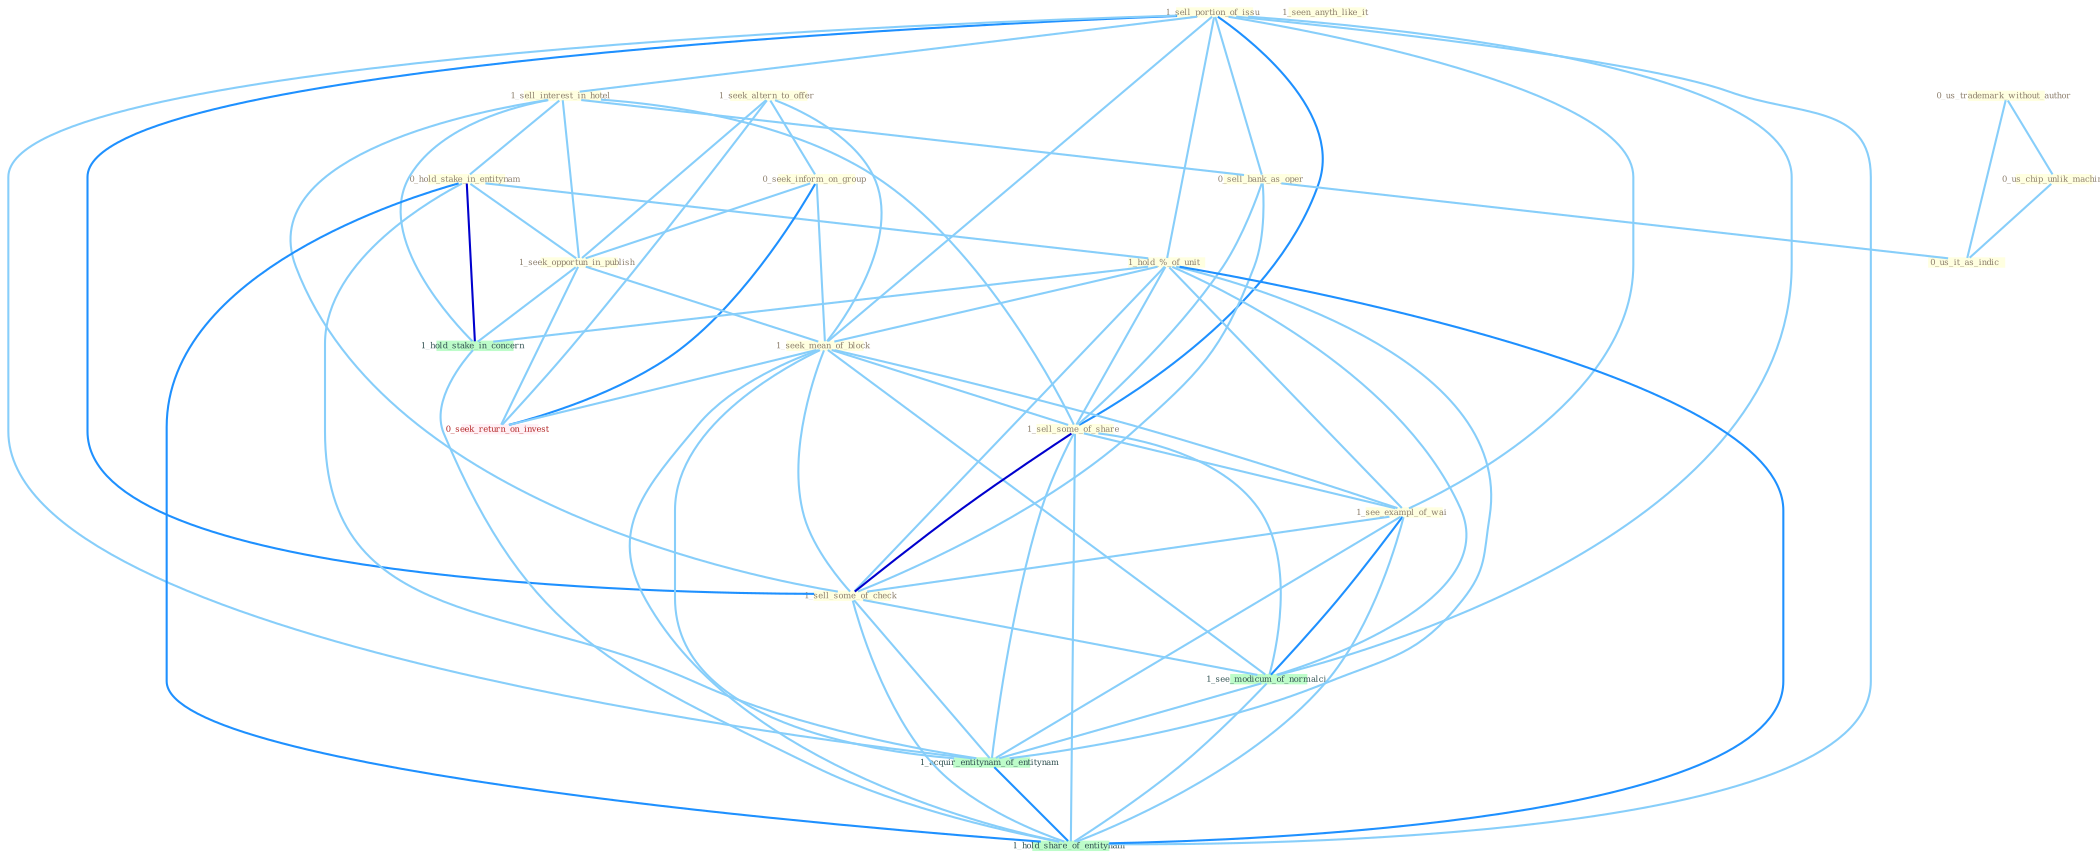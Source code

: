 Graph G{ 
    node
    [shape=polygon,style=filled,width=.5,height=.06,color="#BDFCC9",fixedsize=true,fontsize=4,
    fontcolor="#2f4f4f"];
    {node
    [color="#ffffe0", fontcolor="#8b7d6b"] "1_sell_portion_of_issu " "1_sell_interest_in_hotel " "1_seek_altern_to_offer " "0_us_trademark_without_author " "0_hold_stake_in_entitynam " "0_seek_inform_on_group " "0_sell_bank_as_oper " "1_seek_opportun_in_publish " "1_hold_%_of_unit " "1_seen_anyth_like_it " "0_us_chip_unlik_machin " "1_seek_mean_of_block " "1_sell_some_of_share " "1_see_exampl_of_wai " "0_us_it_as_indic " "1_sell_some_of_check "}
{node [color="#fff0f5", fontcolor="#b22222"] "0_seek_return_on_invest "}
edge [color="#B0E2FF"];

	"1_sell_portion_of_issu " -- "1_sell_interest_in_hotel " [w="1", color="#87cefa" ];
	"1_sell_portion_of_issu " -- "0_sell_bank_as_oper " [w="1", color="#87cefa" ];
	"1_sell_portion_of_issu " -- "1_hold_%_of_unit " [w="1", color="#87cefa" ];
	"1_sell_portion_of_issu " -- "1_seek_mean_of_block " [w="1", color="#87cefa" ];
	"1_sell_portion_of_issu " -- "1_sell_some_of_share " [w="2", color="#1e90ff" , len=0.8];
	"1_sell_portion_of_issu " -- "1_see_exampl_of_wai " [w="1", color="#87cefa" ];
	"1_sell_portion_of_issu " -- "1_sell_some_of_check " [w="2", color="#1e90ff" , len=0.8];
	"1_sell_portion_of_issu " -- "1_see_modicum_of_normalci " [w="1", color="#87cefa" ];
	"1_sell_portion_of_issu " -- "1_acquir_entitynam_of_entitynam " [w="1", color="#87cefa" ];
	"1_sell_portion_of_issu " -- "1_hold_share_of_entitynam " [w="1", color="#87cefa" ];
	"1_sell_interest_in_hotel " -- "0_hold_stake_in_entitynam " [w="1", color="#87cefa" ];
	"1_sell_interest_in_hotel " -- "0_sell_bank_as_oper " [w="1", color="#87cefa" ];
	"1_sell_interest_in_hotel " -- "1_seek_opportun_in_publish " [w="1", color="#87cefa" ];
	"1_sell_interest_in_hotel " -- "1_sell_some_of_share " [w="1", color="#87cefa" ];
	"1_sell_interest_in_hotel " -- "1_sell_some_of_check " [w="1", color="#87cefa" ];
	"1_sell_interest_in_hotel " -- "1_hold_stake_in_concern " [w="1", color="#87cefa" ];
	"1_seek_altern_to_offer " -- "0_seek_inform_on_group " [w="1", color="#87cefa" ];
	"1_seek_altern_to_offer " -- "1_seek_opportun_in_publish " [w="1", color="#87cefa" ];
	"1_seek_altern_to_offer " -- "1_seek_mean_of_block " [w="1", color="#87cefa" ];
	"1_seek_altern_to_offer " -- "0_seek_return_on_invest " [w="1", color="#87cefa" ];
	"0_us_trademark_without_author " -- "0_us_chip_unlik_machin " [w="1", color="#87cefa" ];
	"0_us_trademark_without_author " -- "0_us_it_as_indic " [w="1", color="#87cefa" ];
	"0_hold_stake_in_entitynam " -- "1_seek_opportun_in_publish " [w="1", color="#87cefa" ];
	"0_hold_stake_in_entitynam " -- "1_hold_%_of_unit " [w="1", color="#87cefa" ];
	"0_hold_stake_in_entitynam " -- "1_hold_stake_in_concern " [w="3", color="#0000cd" , len=0.6];
	"0_hold_stake_in_entitynam " -- "1_acquir_entitynam_of_entitynam " [w="1", color="#87cefa" ];
	"0_hold_stake_in_entitynam " -- "1_hold_share_of_entitynam " [w="2", color="#1e90ff" , len=0.8];
	"0_seek_inform_on_group " -- "1_seek_opportun_in_publish " [w="1", color="#87cefa" ];
	"0_seek_inform_on_group " -- "1_seek_mean_of_block " [w="1", color="#87cefa" ];
	"0_seek_inform_on_group " -- "0_seek_return_on_invest " [w="2", color="#1e90ff" , len=0.8];
	"0_sell_bank_as_oper " -- "1_sell_some_of_share " [w="1", color="#87cefa" ];
	"0_sell_bank_as_oper " -- "0_us_it_as_indic " [w="1", color="#87cefa" ];
	"0_sell_bank_as_oper " -- "1_sell_some_of_check " [w="1", color="#87cefa" ];
	"1_seek_opportun_in_publish " -- "1_seek_mean_of_block " [w="1", color="#87cefa" ];
	"1_seek_opportun_in_publish " -- "1_hold_stake_in_concern " [w="1", color="#87cefa" ];
	"1_seek_opportun_in_publish " -- "0_seek_return_on_invest " [w="1", color="#87cefa" ];
	"1_hold_%_of_unit " -- "1_seek_mean_of_block " [w="1", color="#87cefa" ];
	"1_hold_%_of_unit " -- "1_sell_some_of_share " [w="1", color="#87cefa" ];
	"1_hold_%_of_unit " -- "1_see_exampl_of_wai " [w="1", color="#87cefa" ];
	"1_hold_%_of_unit " -- "1_sell_some_of_check " [w="1", color="#87cefa" ];
	"1_hold_%_of_unit " -- "1_hold_stake_in_concern " [w="1", color="#87cefa" ];
	"1_hold_%_of_unit " -- "1_see_modicum_of_normalci " [w="1", color="#87cefa" ];
	"1_hold_%_of_unit " -- "1_acquir_entitynam_of_entitynam " [w="1", color="#87cefa" ];
	"1_hold_%_of_unit " -- "1_hold_share_of_entitynam " [w="2", color="#1e90ff" , len=0.8];
	"0_us_chip_unlik_machin " -- "0_us_it_as_indic " [w="1", color="#87cefa" ];
	"1_seek_mean_of_block " -- "1_sell_some_of_share " [w="1", color="#87cefa" ];
	"1_seek_mean_of_block " -- "1_see_exampl_of_wai " [w="1", color="#87cefa" ];
	"1_seek_mean_of_block " -- "1_sell_some_of_check " [w="1", color="#87cefa" ];
	"1_seek_mean_of_block " -- "0_seek_return_on_invest " [w="1", color="#87cefa" ];
	"1_seek_mean_of_block " -- "1_see_modicum_of_normalci " [w="1", color="#87cefa" ];
	"1_seek_mean_of_block " -- "1_acquir_entitynam_of_entitynam " [w="1", color="#87cefa" ];
	"1_seek_mean_of_block " -- "1_hold_share_of_entitynam " [w="1", color="#87cefa" ];
	"1_sell_some_of_share " -- "1_see_exampl_of_wai " [w="1", color="#87cefa" ];
	"1_sell_some_of_share " -- "1_sell_some_of_check " [w="3", color="#0000cd" , len=0.6];
	"1_sell_some_of_share " -- "1_see_modicum_of_normalci " [w="1", color="#87cefa" ];
	"1_sell_some_of_share " -- "1_acquir_entitynam_of_entitynam " [w="1", color="#87cefa" ];
	"1_sell_some_of_share " -- "1_hold_share_of_entitynam " [w="1", color="#87cefa" ];
	"1_see_exampl_of_wai " -- "1_sell_some_of_check " [w="1", color="#87cefa" ];
	"1_see_exampl_of_wai " -- "1_see_modicum_of_normalci " [w="2", color="#1e90ff" , len=0.8];
	"1_see_exampl_of_wai " -- "1_acquir_entitynam_of_entitynam " [w="1", color="#87cefa" ];
	"1_see_exampl_of_wai " -- "1_hold_share_of_entitynam " [w="1", color="#87cefa" ];
	"1_sell_some_of_check " -- "1_see_modicum_of_normalci " [w="1", color="#87cefa" ];
	"1_sell_some_of_check " -- "1_acquir_entitynam_of_entitynam " [w="1", color="#87cefa" ];
	"1_sell_some_of_check " -- "1_hold_share_of_entitynam " [w="1", color="#87cefa" ];
	"1_hold_stake_in_concern " -- "1_hold_share_of_entitynam " [w="1", color="#87cefa" ];
	"1_see_modicum_of_normalci " -- "1_acquir_entitynam_of_entitynam " [w="1", color="#87cefa" ];
	"1_see_modicum_of_normalci " -- "1_hold_share_of_entitynam " [w="1", color="#87cefa" ];
	"1_acquir_entitynam_of_entitynam " -- "1_hold_share_of_entitynam " [w="2", color="#1e90ff" , len=0.8];
}
